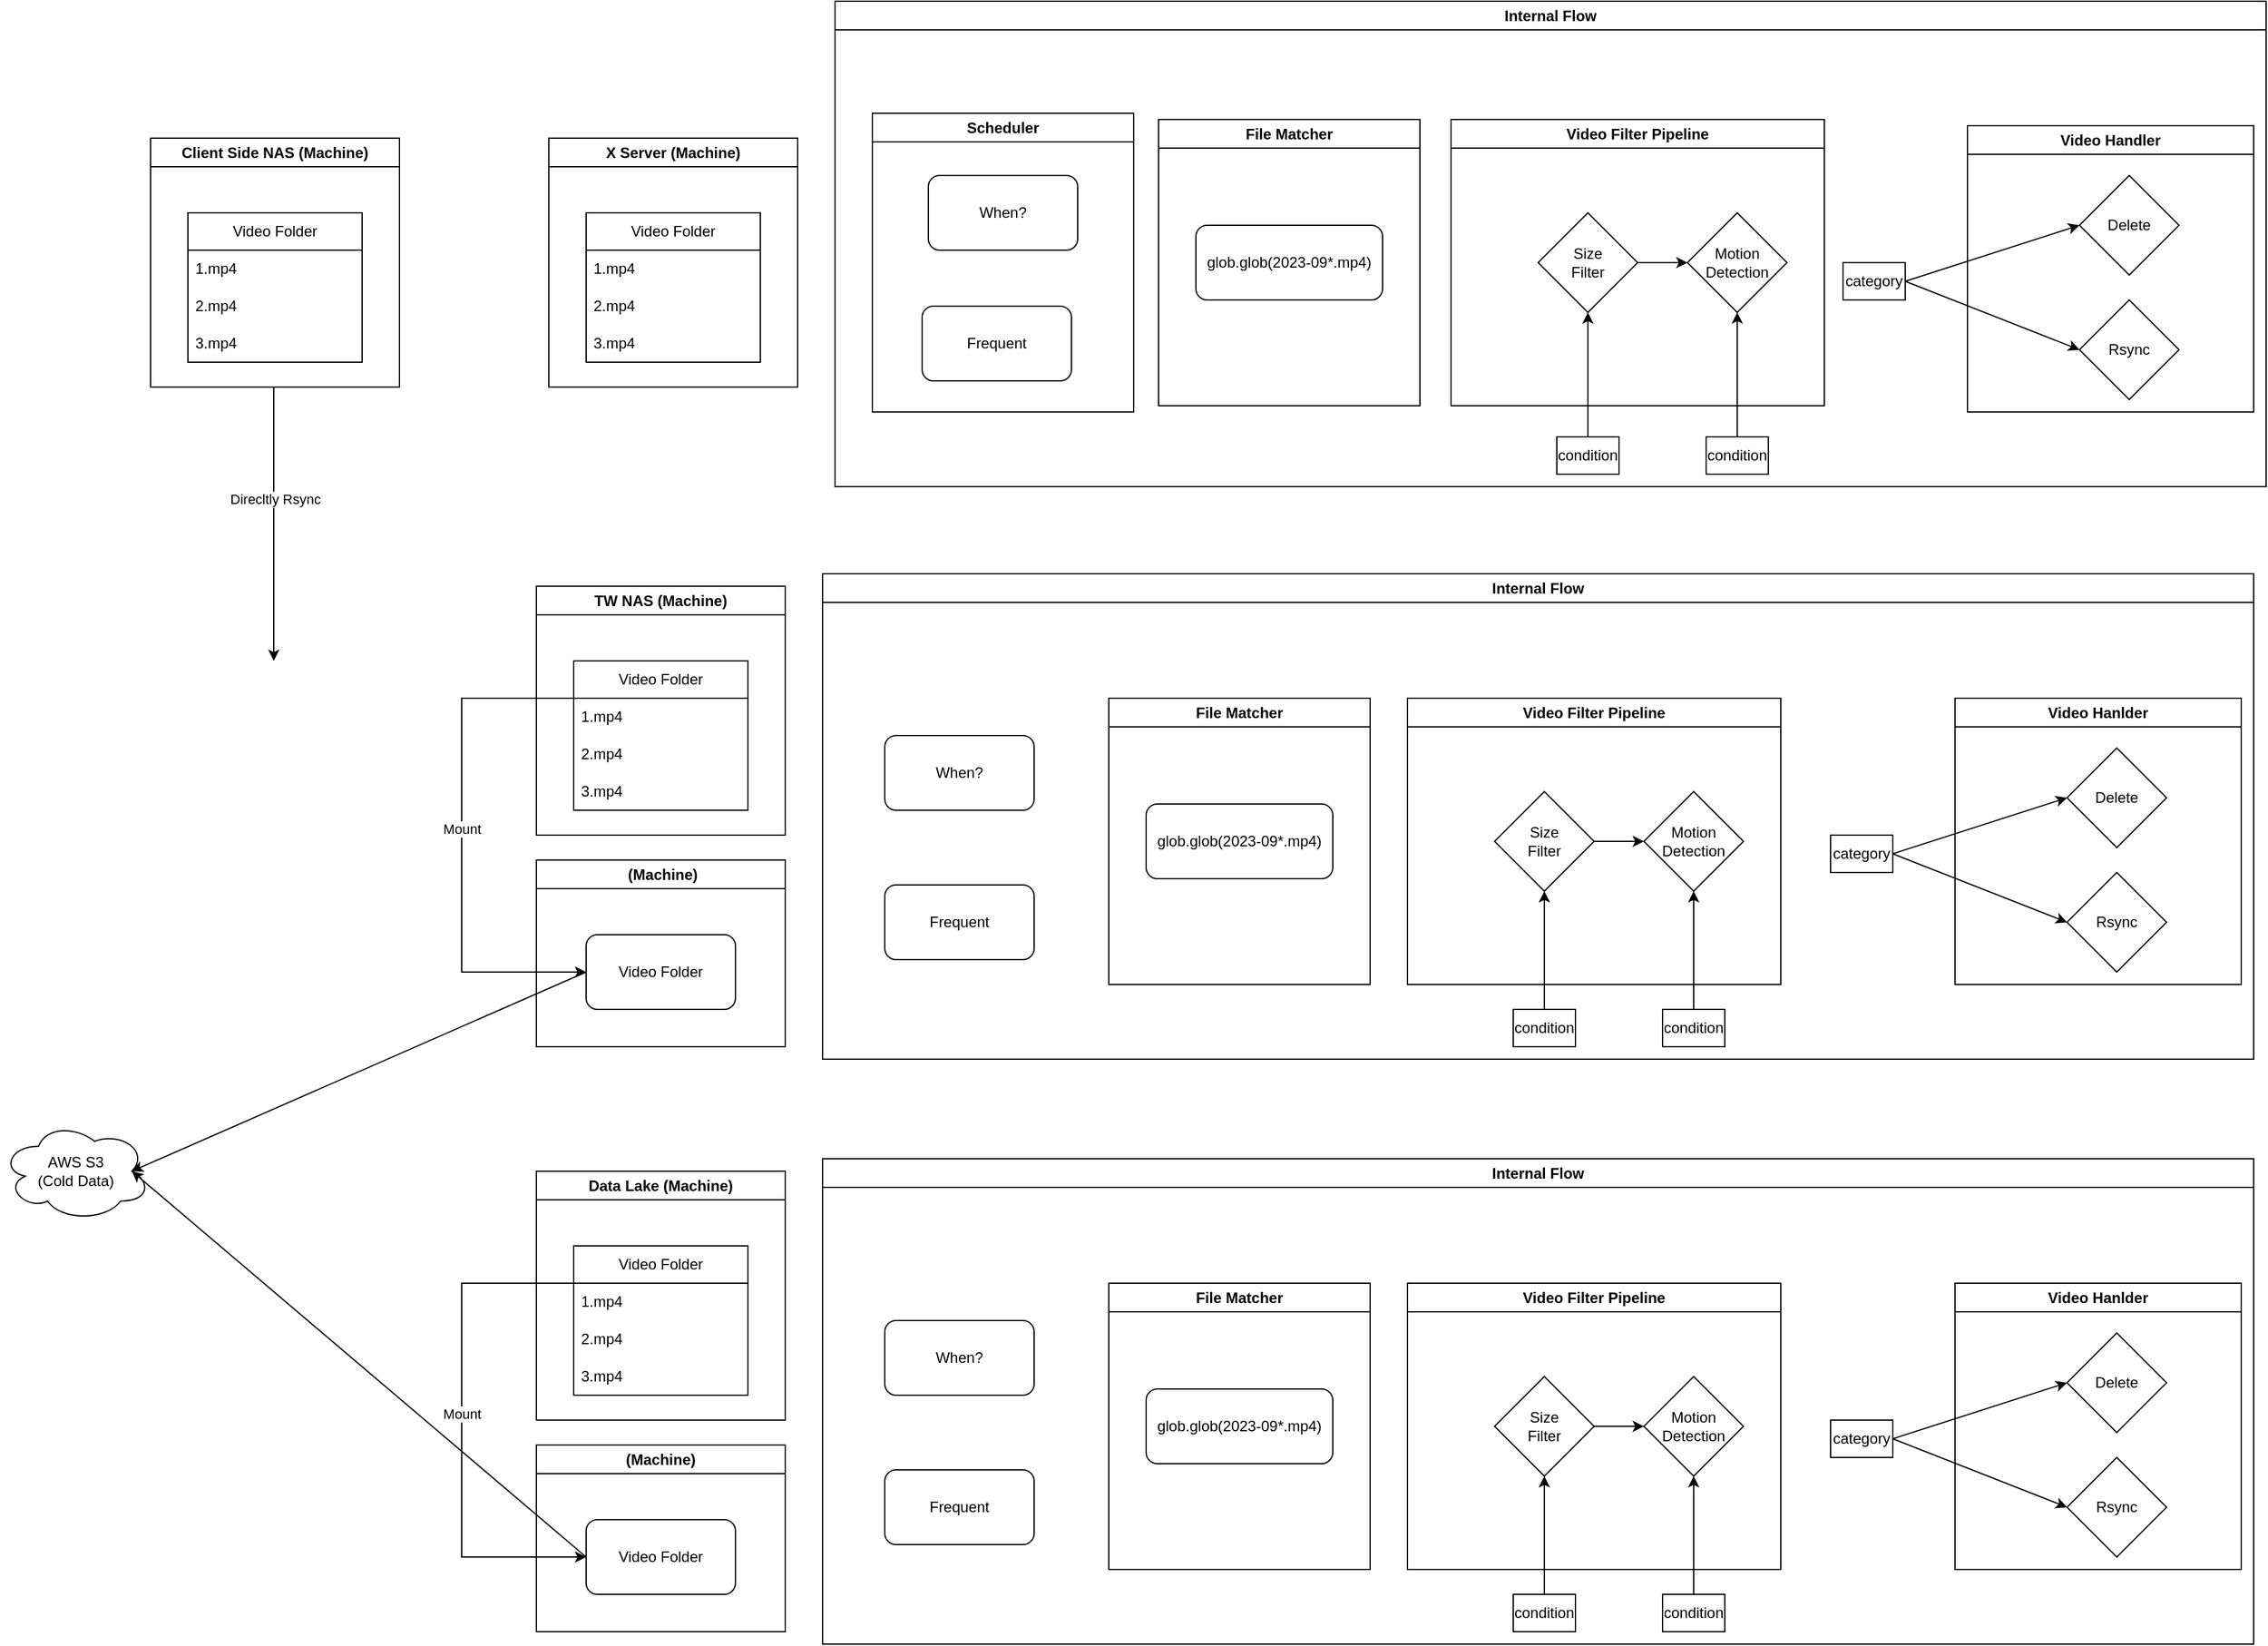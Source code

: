 <mxfile version="21.7.5" type="github">
  <diagram name="Page-1" id="Lj5eDobAINOCekzyXfLq">
    <mxGraphModel dx="2885" dy="1117" grid="1" gridSize="10" guides="1" tooltips="1" connect="1" arrows="1" fold="1" page="1" pageScale="1" pageWidth="850" pageHeight="1100" math="0" shadow="0">
      <root>
        <mxCell id="0" />
        <mxCell id="1" parent="0" />
        <mxCell id="y1gU6epdjxo3scdV93dv-2" value="X Server (Machine)" style="swimlane;whiteSpace=wrap;html=1;" parent="1" vertex="1">
          <mxGeometry x="-300" y="660" width="200" height="200" as="geometry" />
        </mxCell>
        <mxCell id="y1gU6epdjxo3scdV93dv-4" value="Video Folder" style="swimlane;fontStyle=0;childLayout=stackLayout;horizontal=1;startSize=30;horizontalStack=0;resizeParent=1;resizeParentMax=0;resizeLast=0;collapsible=1;marginBottom=0;whiteSpace=wrap;html=1;" parent="y1gU6epdjxo3scdV93dv-2" vertex="1">
          <mxGeometry x="30" y="60" width="140" height="120" as="geometry" />
        </mxCell>
        <mxCell id="y1gU6epdjxo3scdV93dv-5" value="1.mp4" style="text;strokeColor=none;fillColor=none;align=left;verticalAlign=middle;spacingLeft=4;spacingRight=4;overflow=hidden;points=[[0,0.5],[1,0.5]];portConstraint=eastwest;rotatable=0;whiteSpace=wrap;html=1;" parent="y1gU6epdjxo3scdV93dv-4" vertex="1">
          <mxGeometry y="30" width="140" height="30" as="geometry" />
        </mxCell>
        <mxCell id="y1gU6epdjxo3scdV93dv-6" value="2.mp4" style="text;strokeColor=none;fillColor=none;align=left;verticalAlign=middle;spacingLeft=4;spacingRight=4;overflow=hidden;points=[[0,0.5],[1,0.5]];portConstraint=eastwest;rotatable=0;whiteSpace=wrap;html=1;" parent="y1gU6epdjxo3scdV93dv-4" vertex="1">
          <mxGeometry y="60" width="140" height="30" as="geometry" />
        </mxCell>
        <mxCell id="y1gU6epdjxo3scdV93dv-7" value="3.mp4" style="text;strokeColor=none;fillColor=none;align=left;verticalAlign=middle;spacingLeft=4;spacingRight=4;overflow=hidden;points=[[0,0.5],[1,0.5]];portConstraint=eastwest;rotatable=0;whiteSpace=wrap;html=1;" parent="y1gU6epdjxo3scdV93dv-4" vertex="1">
          <mxGeometry y="90" width="140" height="30" as="geometry" />
        </mxCell>
        <mxCell id="y1gU6epdjxo3scdV93dv-22" value="TW NAS (Machine)" style="swimlane;whiteSpace=wrap;html=1;startSize=23;" parent="1" vertex="1">
          <mxGeometry x="-310" y="1020" width="200" height="200" as="geometry" />
        </mxCell>
        <mxCell id="y1gU6epdjxo3scdV93dv-23" value="Video Folder" style="swimlane;fontStyle=0;childLayout=stackLayout;horizontal=1;startSize=30;horizontalStack=0;resizeParent=1;resizeParentMax=0;resizeLast=0;collapsible=1;marginBottom=0;whiteSpace=wrap;html=1;" parent="y1gU6epdjxo3scdV93dv-22" vertex="1">
          <mxGeometry x="30" y="60" width="140" height="120" as="geometry" />
        </mxCell>
        <mxCell id="y1gU6epdjxo3scdV93dv-24" value="1.mp4" style="text;strokeColor=none;fillColor=none;align=left;verticalAlign=middle;spacingLeft=4;spacingRight=4;overflow=hidden;points=[[0,0.5],[1,0.5]];portConstraint=eastwest;rotatable=0;whiteSpace=wrap;html=1;" parent="y1gU6epdjxo3scdV93dv-23" vertex="1">
          <mxGeometry y="30" width="140" height="30" as="geometry" />
        </mxCell>
        <mxCell id="y1gU6epdjxo3scdV93dv-25" value="2.mp4" style="text;strokeColor=none;fillColor=none;align=left;verticalAlign=middle;spacingLeft=4;spacingRight=4;overflow=hidden;points=[[0,0.5],[1,0.5]];portConstraint=eastwest;rotatable=0;whiteSpace=wrap;html=1;" parent="y1gU6epdjxo3scdV93dv-23" vertex="1">
          <mxGeometry y="60" width="140" height="30" as="geometry" />
        </mxCell>
        <mxCell id="y1gU6epdjxo3scdV93dv-26" value="3.mp4" style="text;strokeColor=none;fillColor=none;align=left;verticalAlign=middle;spacingLeft=4;spacingRight=4;overflow=hidden;points=[[0,0.5],[1,0.5]];portConstraint=eastwest;rotatable=0;whiteSpace=wrap;html=1;" parent="y1gU6epdjxo3scdV93dv-23" vertex="1">
          <mxGeometry y="90" width="140" height="30" as="geometry" />
        </mxCell>
        <mxCell id="y1gU6epdjxo3scdV93dv-71" value="Internal Flow" style="swimlane;whiteSpace=wrap;html=1;" parent="1" vertex="1">
          <mxGeometry x="-70" y="550" width="1150" height="390" as="geometry" />
        </mxCell>
        <mxCell id="y1gU6epdjxo3scdV93dv-59" value="Video Handler" style="swimlane;whiteSpace=wrap;html=1;" parent="y1gU6epdjxo3scdV93dv-71" vertex="1">
          <mxGeometry x="910" y="100" width="230" height="230" as="geometry" />
        </mxCell>
        <mxCell id="y1gU6epdjxo3scdV93dv-60" value="Delete" style="rhombus;whiteSpace=wrap;html=1;" parent="y1gU6epdjxo3scdV93dv-59" vertex="1">
          <mxGeometry x="90" y="40" width="80" height="80" as="geometry" />
        </mxCell>
        <mxCell id="y1gU6epdjxo3scdV93dv-63" value="Rsync" style="rhombus;whiteSpace=wrap;html=1;" parent="y1gU6epdjxo3scdV93dv-59" vertex="1">
          <mxGeometry x="90" y="140" width="80" height="80" as="geometry" />
        </mxCell>
        <mxCell id="y1gU6epdjxo3scdV93dv-67" value="category" style="rounded=0;whiteSpace=wrap;html=1;" parent="y1gU6epdjxo3scdV93dv-71" vertex="1">
          <mxGeometry x="810" y="210" width="50" height="30" as="geometry" />
        </mxCell>
        <mxCell id="y1gU6epdjxo3scdV93dv-68" value="" style="endArrow=classic;html=1;rounded=0;exitX=1;exitY=0.5;exitDx=0;exitDy=0;entryX=0;entryY=0.5;entryDx=0;entryDy=0;" parent="y1gU6epdjxo3scdV93dv-71" source="y1gU6epdjxo3scdV93dv-67" target="y1gU6epdjxo3scdV93dv-60" edge="1">
          <mxGeometry width="50" height="50" relative="1" as="geometry">
            <mxPoint x="530" y="300" as="sourcePoint" />
            <mxPoint x="580" y="250" as="targetPoint" />
          </mxGeometry>
        </mxCell>
        <mxCell id="y1gU6epdjxo3scdV93dv-69" value="" style="endArrow=classic;html=1;rounded=0;exitX=1;exitY=0.5;exitDx=0;exitDy=0;entryX=0;entryY=0.5;entryDx=0;entryDy=0;" parent="y1gU6epdjxo3scdV93dv-71" source="y1gU6epdjxo3scdV93dv-67" target="y1gU6epdjxo3scdV93dv-63" edge="1">
          <mxGeometry width="50" height="50" relative="1" as="geometry">
            <mxPoint x="530" y="300" as="sourcePoint" />
            <mxPoint x="580" y="250" as="targetPoint" />
          </mxGeometry>
        </mxCell>
        <mxCell id="y1gU6epdjxo3scdV93dv-49" value="Video Filter Pipeline" style="swimlane;whiteSpace=wrap;html=1;" parent="y1gU6epdjxo3scdV93dv-71" vertex="1">
          <mxGeometry x="495" y="95" width="300" height="230" as="geometry" />
        </mxCell>
        <mxCell id="y1gU6epdjxo3scdV93dv-51" value="Size&lt;br&gt;Filter" style="rhombus;whiteSpace=wrap;html=1;" parent="y1gU6epdjxo3scdV93dv-49" vertex="1">
          <mxGeometry x="70" y="75" width="80" height="80" as="geometry" />
        </mxCell>
        <mxCell id="y1gU6epdjxo3scdV93dv-54" value="Motion Detection" style="rhombus;whiteSpace=wrap;html=1;" parent="y1gU6epdjxo3scdV93dv-49" vertex="1">
          <mxGeometry x="190" y="75" width="80" height="80" as="geometry" />
        </mxCell>
        <mxCell id="y1gU6epdjxo3scdV93dv-55" value="" style="endArrow=classic;html=1;rounded=0;exitX=1;exitY=0.5;exitDx=0;exitDy=0;entryX=0;entryY=0.5;entryDx=0;entryDy=0;" parent="y1gU6epdjxo3scdV93dv-49" source="y1gU6epdjxo3scdV93dv-51" target="y1gU6epdjxo3scdV93dv-54" edge="1">
          <mxGeometry width="50" height="50" relative="1" as="geometry">
            <mxPoint x="110" y="240" as="sourcePoint" />
            <mxPoint x="160" y="190" as="targetPoint" />
          </mxGeometry>
        </mxCell>
        <mxCell id="y1gU6epdjxo3scdV93dv-56" value="condition" style="rounded=0;whiteSpace=wrap;html=1;" parent="y1gU6epdjxo3scdV93dv-71" vertex="1">
          <mxGeometry x="700" y="350" width="50" height="30" as="geometry" />
        </mxCell>
        <mxCell id="y1gU6epdjxo3scdV93dv-57" value="" style="endArrow=classic;html=1;rounded=0;exitX=0.5;exitY=0;exitDx=0;exitDy=0;entryX=0.5;entryY=1;entryDx=0;entryDy=0;" parent="y1gU6epdjxo3scdV93dv-71" source="y1gU6epdjxo3scdV93dv-56" target="y1gU6epdjxo3scdV93dv-54" edge="1">
          <mxGeometry width="50" height="50" relative="1" as="geometry">
            <mxPoint x="480" y="340" as="sourcePoint" />
            <mxPoint x="530" y="290" as="targetPoint" />
          </mxGeometry>
        </mxCell>
        <mxCell id="y1gU6epdjxo3scdV93dv-52" value="condition" style="rounded=0;whiteSpace=wrap;html=1;" parent="y1gU6epdjxo3scdV93dv-71" vertex="1">
          <mxGeometry x="580" y="350" width="50" height="30" as="geometry" />
        </mxCell>
        <mxCell id="y1gU6epdjxo3scdV93dv-53" value="" style="endArrow=classic;html=1;rounded=0;exitX=0.5;exitY=0;exitDx=0;exitDy=0;entryX=0.5;entryY=1;entryDx=0;entryDy=0;" parent="y1gU6epdjxo3scdV93dv-71" source="y1gU6epdjxo3scdV93dv-52" target="y1gU6epdjxo3scdV93dv-51" edge="1">
          <mxGeometry width="50" height="50" relative="1" as="geometry">
            <mxPoint x="480" y="340" as="sourcePoint" />
            <mxPoint x="530" y="290" as="targetPoint" />
          </mxGeometry>
        </mxCell>
        <mxCell id="y1gU6epdjxo3scdV93dv-18" value="File Matcher" style="swimlane;whiteSpace=wrap;html=1;" parent="y1gU6epdjxo3scdV93dv-71" vertex="1">
          <mxGeometry x="260" y="95" width="210" height="230" as="geometry" />
        </mxCell>
        <mxCell id="y1gU6epdjxo3scdV93dv-58" value="glob.glob(2023-09*.mp4)" style="rounded=1;whiteSpace=wrap;html=1;" parent="y1gU6epdjxo3scdV93dv-18" vertex="1">
          <mxGeometry x="30" y="85" width="150" height="60" as="geometry" />
        </mxCell>
        <mxCell id="y1gU6epdjxo3scdV93dv-151" value="Scheduler" style="swimlane;whiteSpace=wrap;html=1;" parent="y1gU6epdjxo3scdV93dv-71" vertex="1">
          <mxGeometry x="30" y="90" width="210" height="240" as="geometry" />
        </mxCell>
        <mxCell id="y1gU6epdjxo3scdV93dv-19" value="When?" style="rounded=1;whiteSpace=wrap;html=1;" parent="y1gU6epdjxo3scdV93dv-151" vertex="1">
          <mxGeometry x="45" y="50" width="120" height="60" as="geometry" />
        </mxCell>
        <mxCell id="y1gU6epdjxo3scdV93dv-21" value="Frequent" style="rounded=1;whiteSpace=wrap;html=1;" parent="y1gU6epdjxo3scdV93dv-151" vertex="1">
          <mxGeometry x="40" y="155" width="120" height="60" as="geometry" />
        </mxCell>
        <mxCell id="y1gU6epdjxo3scdV93dv-73" value="Internal Flow" style="swimlane;whiteSpace=wrap;html=1;" parent="1" vertex="1">
          <mxGeometry x="-80" y="1010" width="1150" height="390" as="geometry" />
        </mxCell>
        <mxCell id="y1gU6epdjxo3scdV93dv-74" value="Video Hanlder" style="swimlane;whiteSpace=wrap;html=1;" parent="y1gU6epdjxo3scdV93dv-73" vertex="1">
          <mxGeometry x="910" y="100" width="230" height="230" as="geometry" />
        </mxCell>
        <mxCell id="y1gU6epdjxo3scdV93dv-75" value="Delete" style="rhombus;whiteSpace=wrap;html=1;" parent="y1gU6epdjxo3scdV93dv-74" vertex="1">
          <mxGeometry x="90" y="40" width="80" height="80" as="geometry" />
        </mxCell>
        <mxCell id="y1gU6epdjxo3scdV93dv-76" value="Rsync" style="rhombus;whiteSpace=wrap;html=1;" parent="y1gU6epdjxo3scdV93dv-74" vertex="1">
          <mxGeometry x="90" y="140" width="80" height="80" as="geometry" />
        </mxCell>
        <mxCell id="y1gU6epdjxo3scdV93dv-77" value="category" style="rounded=0;whiteSpace=wrap;html=1;" parent="y1gU6epdjxo3scdV93dv-73" vertex="1">
          <mxGeometry x="810" y="210" width="50" height="30" as="geometry" />
        </mxCell>
        <mxCell id="y1gU6epdjxo3scdV93dv-78" value="" style="endArrow=classic;html=1;rounded=0;exitX=1;exitY=0.5;exitDx=0;exitDy=0;entryX=0;entryY=0.5;entryDx=0;entryDy=0;" parent="y1gU6epdjxo3scdV93dv-73" source="y1gU6epdjxo3scdV93dv-77" target="y1gU6epdjxo3scdV93dv-75" edge="1">
          <mxGeometry width="50" height="50" relative="1" as="geometry">
            <mxPoint x="530" y="300" as="sourcePoint" />
            <mxPoint x="580" y="250" as="targetPoint" />
          </mxGeometry>
        </mxCell>
        <mxCell id="y1gU6epdjxo3scdV93dv-79" value="" style="endArrow=classic;html=1;rounded=0;exitX=1;exitY=0.5;exitDx=0;exitDy=0;entryX=0;entryY=0.5;entryDx=0;entryDy=0;" parent="y1gU6epdjxo3scdV93dv-73" source="y1gU6epdjxo3scdV93dv-77" target="y1gU6epdjxo3scdV93dv-76" edge="1">
          <mxGeometry width="50" height="50" relative="1" as="geometry">
            <mxPoint x="530" y="300" as="sourcePoint" />
            <mxPoint x="580" y="250" as="targetPoint" />
          </mxGeometry>
        </mxCell>
        <mxCell id="y1gU6epdjxo3scdV93dv-80" value="Video Filter Pipeline" style="swimlane;whiteSpace=wrap;html=1;" parent="y1gU6epdjxo3scdV93dv-73" vertex="1">
          <mxGeometry x="470" y="100" width="300" height="230" as="geometry" />
        </mxCell>
        <mxCell id="y1gU6epdjxo3scdV93dv-81" value="Size&lt;br&gt;Filter" style="rhombus;whiteSpace=wrap;html=1;" parent="y1gU6epdjxo3scdV93dv-80" vertex="1">
          <mxGeometry x="70" y="75" width="80" height="80" as="geometry" />
        </mxCell>
        <mxCell id="y1gU6epdjxo3scdV93dv-82" value="Motion Detection" style="rhombus;whiteSpace=wrap;html=1;" parent="y1gU6epdjxo3scdV93dv-80" vertex="1">
          <mxGeometry x="190" y="75" width="80" height="80" as="geometry" />
        </mxCell>
        <mxCell id="y1gU6epdjxo3scdV93dv-83" value="" style="endArrow=classic;html=1;rounded=0;exitX=1;exitY=0.5;exitDx=0;exitDy=0;entryX=0;entryY=0.5;entryDx=0;entryDy=0;" parent="y1gU6epdjxo3scdV93dv-80" source="y1gU6epdjxo3scdV93dv-81" target="y1gU6epdjxo3scdV93dv-82" edge="1">
          <mxGeometry width="50" height="50" relative="1" as="geometry">
            <mxPoint x="110" y="240" as="sourcePoint" />
            <mxPoint x="160" y="190" as="targetPoint" />
          </mxGeometry>
        </mxCell>
        <mxCell id="y1gU6epdjxo3scdV93dv-84" value="condition" style="rounded=0;whiteSpace=wrap;html=1;" parent="y1gU6epdjxo3scdV93dv-73" vertex="1">
          <mxGeometry x="675" y="350" width="50" height="30" as="geometry" />
        </mxCell>
        <mxCell id="y1gU6epdjxo3scdV93dv-85" value="" style="endArrow=classic;html=1;rounded=0;exitX=0.5;exitY=0;exitDx=0;exitDy=0;entryX=0.5;entryY=1;entryDx=0;entryDy=0;" parent="y1gU6epdjxo3scdV93dv-73" source="y1gU6epdjxo3scdV93dv-84" target="y1gU6epdjxo3scdV93dv-82" edge="1">
          <mxGeometry width="50" height="50" relative="1" as="geometry">
            <mxPoint x="480" y="340" as="sourcePoint" />
            <mxPoint x="530" y="290" as="targetPoint" />
          </mxGeometry>
        </mxCell>
        <mxCell id="y1gU6epdjxo3scdV93dv-86" value="condition" style="rounded=0;whiteSpace=wrap;html=1;" parent="y1gU6epdjxo3scdV93dv-73" vertex="1">
          <mxGeometry x="555" y="350" width="50" height="30" as="geometry" />
        </mxCell>
        <mxCell id="y1gU6epdjxo3scdV93dv-87" value="" style="endArrow=classic;html=1;rounded=0;exitX=0.5;exitY=0;exitDx=0;exitDy=0;entryX=0.5;entryY=1;entryDx=0;entryDy=0;" parent="y1gU6epdjxo3scdV93dv-73" source="y1gU6epdjxo3scdV93dv-86" target="y1gU6epdjxo3scdV93dv-81" edge="1">
          <mxGeometry width="50" height="50" relative="1" as="geometry">
            <mxPoint x="480" y="340" as="sourcePoint" />
            <mxPoint x="530" y="290" as="targetPoint" />
          </mxGeometry>
        </mxCell>
        <mxCell id="y1gU6epdjxo3scdV93dv-88" value="File Matcher" style="swimlane;whiteSpace=wrap;html=1;" parent="y1gU6epdjxo3scdV93dv-73" vertex="1">
          <mxGeometry x="230" y="100" width="210" height="230" as="geometry" />
        </mxCell>
        <mxCell id="y1gU6epdjxo3scdV93dv-89" value="glob.glob(2023-09*.mp4)" style="rounded=1;whiteSpace=wrap;html=1;" parent="y1gU6epdjxo3scdV93dv-88" vertex="1">
          <mxGeometry x="30" y="85" width="150" height="60" as="geometry" />
        </mxCell>
        <mxCell id="y1gU6epdjxo3scdV93dv-90" value="Frequent" style="rounded=1;whiteSpace=wrap;html=1;" parent="y1gU6epdjxo3scdV93dv-73" vertex="1">
          <mxGeometry x="50" y="250" width="120" height="60" as="geometry" />
        </mxCell>
        <mxCell id="y1gU6epdjxo3scdV93dv-91" value="When?" style="rounded=1;whiteSpace=wrap;html=1;" parent="y1gU6epdjxo3scdV93dv-73" vertex="1">
          <mxGeometry x="50" y="130" width="120" height="60" as="geometry" />
        </mxCell>
        <mxCell id="y1gU6epdjxo3scdV93dv-92" value="&amp;nbsp;(Machine)" style="swimlane;whiteSpace=wrap;html=1;startSize=23;" parent="1" vertex="1">
          <mxGeometry x="-310" y="1240" width="200" height="150" as="geometry" />
        </mxCell>
        <mxCell id="y1gU6epdjxo3scdV93dv-97" value="Video Folder" style="rounded=1;whiteSpace=wrap;html=1;" parent="y1gU6epdjxo3scdV93dv-92" vertex="1">
          <mxGeometry x="40" y="60" width="120" height="60" as="geometry" />
        </mxCell>
        <mxCell id="y1gU6epdjxo3scdV93dv-98" value="" style="endArrow=classic;html=1;rounded=0;exitX=0;exitY=0.25;exitDx=0;exitDy=0;entryX=0;entryY=0.5;entryDx=0;entryDy=0;" parent="1" source="y1gU6epdjxo3scdV93dv-23" target="y1gU6epdjxo3scdV93dv-97" edge="1">
          <mxGeometry width="50" height="50" relative="1" as="geometry">
            <mxPoint x="-30" y="1170" as="sourcePoint" />
            <mxPoint x="-642.667" y="1180" as="targetPoint" />
            <Array as="points">
              <mxPoint x="-370" y="1110" />
              <mxPoint x="-370" y="1330" />
            </Array>
          </mxGeometry>
        </mxCell>
        <mxCell id="y1gU6epdjxo3scdV93dv-99" value="Mount" style="edgeLabel;html=1;align=center;verticalAlign=middle;resizable=0;points=[];" parent="y1gU6epdjxo3scdV93dv-98" vertex="1" connectable="0">
          <mxGeometry x="-0.035" y="-4" relative="1" as="geometry">
            <mxPoint x="4" y="-3" as="offset" />
          </mxGeometry>
        </mxCell>
        <mxCell id="y1gU6epdjxo3scdV93dv-114" value="Data Lake (Machine)" style="swimlane;whiteSpace=wrap;html=1;startSize=23;" parent="1" vertex="1">
          <mxGeometry x="-310" y="1490" width="200" height="200" as="geometry" />
        </mxCell>
        <mxCell id="y1gU6epdjxo3scdV93dv-115" value="Video Folder" style="swimlane;fontStyle=0;childLayout=stackLayout;horizontal=1;startSize=30;horizontalStack=0;resizeParent=1;resizeParentMax=0;resizeLast=0;collapsible=1;marginBottom=0;whiteSpace=wrap;html=1;" parent="y1gU6epdjxo3scdV93dv-114" vertex="1">
          <mxGeometry x="30" y="60" width="140" height="120" as="geometry" />
        </mxCell>
        <mxCell id="y1gU6epdjxo3scdV93dv-116" value="1.mp4" style="text;strokeColor=none;fillColor=none;align=left;verticalAlign=middle;spacingLeft=4;spacingRight=4;overflow=hidden;points=[[0,0.5],[1,0.5]];portConstraint=eastwest;rotatable=0;whiteSpace=wrap;html=1;" parent="y1gU6epdjxo3scdV93dv-115" vertex="1">
          <mxGeometry y="30" width="140" height="30" as="geometry" />
        </mxCell>
        <mxCell id="y1gU6epdjxo3scdV93dv-117" value="2.mp4" style="text;strokeColor=none;fillColor=none;align=left;verticalAlign=middle;spacingLeft=4;spacingRight=4;overflow=hidden;points=[[0,0.5],[1,0.5]];portConstraint=eastwest;rotatable=0;whiteSpace=wrap;html=1;" parent="y1gU6epdjxo3scdV93dv-115" vertex="1">
          <mxGeometry y="60" width="140" height="30" as="geometry" />
        </mxCell>
        <mxCell id="y1gU6epdjxo3scdV93dv-118" value="3.mp4" style="text;strokeColor=none;fillColor=none;align=left;verticalAlign=middle;spacingLeft=4;spacingRight=4;overflow=hidden;points=[[0,0.5],[1,0.5]];portConstraint=eastwest;rotatable=0;whiteSpace=wrap;html=1;" parent="y1gU6epdjxo3scdV93dv-115" vertex="1">
          <mxGeometry y="90" width="140" height="30" as="geometry" />
        </mxCell>
        <mxCell id="y1gU6epdjxo3scdV93dv-119" value="Internal Flow" style="swimlane;whiteSpace=wrap;html=1;" parent="1" vertex="1">
          <mxGeometry x="-80" y="1480" width="1150" height="390" as="geometry" />
        </mxCell>
        <mxCell id="y1gU6epdjxo3scdV93dv-120" value="Video Hanlder" style="swimlane;whiteSpace=wrap;html=1;" parent="y1gU6epdjxo3scdV93dv-119" vertex="1">
          <mxGeometry x="910" y="100" width="230" height="230" as="geometry" />
        </mxCell>
        <mxCell id="y1gU6epdjxo3scdV93dv-121" value="Delete" style="rhombus;whiteSpace=wrap;html=1;" parent="y1gU6epdjxo3scdV93dv-120" vertex="1">
          <mxGeometry x="90" y="40" width="80" height="80" as="geometry" />
        </mxCell>
        <mxCell id="y1gU6epdjxo3scdV93dv-122" value="Rsync" style="rhombus;whiteSpace=wrap;html=1;" parent="y1gU6epdjxo3scdV93dv-120" vertex="1">
          <mxGeometry x="90" y="140" width="80" height="80" as="geometry" />
        </mxCell>
        <mxCell id="y1gU6epdjxo3scdV93dv-123" value="category" style="rounded=0;whiteSpace=wrap;html=1;" parent="y1gU6epdjxo3scdV93dv-119" vertex="1">
          <mxGeometry x="810" y="210" width="50" height="30" as="geometry" />
        </mxCell>
        <mxCell id="y1gU6epdjxo3scdV93dv-124" value="" style="endArrow=classic;html=1;rounded=0;exitX=1;exitY=0.5;exitDx=0;exitDy=0;entryX=0;entryY=0.5;entryDx=0;entryDy=0;" parent="y1gU6epdjxo3scdV93dv-119" source="y1gU6epdjxo3scdV93dv-123" target="y1gU6epdjxo3scdV93dv-121" edge="1">
          <mxGeometry width="50" height="50" relative="1" as="geometry">
            <mxPoint x="530" y="300" as="sourcePoint" />
            <mxPoint x="580" y="250" as="targetPoint" />
          </mxGeometry>
        </mxCell>
        <mxCell id="y1gU6epdjxo3scdV93dv-125" value="" style="endArrow=classic;html=1;rounded=0;exitX=1;exitY=0.5;exitDx=0;exitDy=0;entryX=0;entryY=0.5;entryDx=0;entryDy=0;" parent="y1gU6epdjxo3scdV93dv-119" source="y1gU6epdjxo3scdV93dv-123" target="y1gU6epdjxo3scdV93dv-122" edge="1">
          <mxGeometry width="50" height="50" relative="1" as="geometry">
            <mxPoint x="530" y="300" as="sourcePoint" />
            <mxPoint x="580" y="250" as="targetPoint" />
          </mxGeometry>
        </mxCell>
        <mxCell id="y1gU6epdjxo3scdV93dv-126" value="Video Filter Pipeline" style="swimlane;whiteSpace=wrap;html=1;" parent="y1gU6epdjxo3scdV93dv-119" vertex="1">
          <mxGeometry x="470" y="100" width="300" height="230" as="geometry" />
        </mxCell>
        <mxCell id="y1gU6epdjxo3scdV93dv-127" value="Size&lt;br&gt;Filter" style="rhombus;whiteSpace=wrap;html=1;" parent="y1gU6epdjxo3scdV93dv-126" vertex="1">
          <mxGeometry x="70" y="75" width="80" height="80" as="geometry" />
        </mxCell>
        <mxCell id="y1gU6epdjxo3scdV93dv-128" value="Motion Detection" style="rhombus;whiteSpace=wrap;html=1;" parent="y1gU6epdjxo3scdV93dv-126" vertex="1">
          <mxGeometry x="190" y="75" width="80" height="80" as="geometry" />
        </mxCell>
        <mxCell id="y1gU6epdjxo3scdV93dv-129" value="" style="endArrow=classic;html=1;rounded=0;exitX=1;exitY=0.5;exitDx=0;exitDy=0;entryX=0;entryY=0.5;entryDx=0;entryDy=0;" parent="y1gU6epdjxo3scdV93dv-126" source="y1gU6epdjxo3scdV93dv-127" target="y1gU6epdjxo3scdV93dv-128" edge="1">
          <mxGeometry width="50" height="50" relative="1" as="geometry">
            <mxPoint x="110" y="240" as="sourcePoint" />
            <mxPoint x="160" y="190" as="targetPoint" />
          </mxGeometry>
        </mxCell>
        <mxCell id="y1gU6epdjxo3scdV93dv-130" value="condition" style="rounded=0;whiteSpace=wrap;html=1;" parent="y1gU6epdjxo3scdV93dv-119" vertex="1">
          <mxGeometry x="675" y="350" width="50" height="30" as="geometry" />
        </mxCell>
        <mxCell id="y1gU6epdjxo3scdV93dv-131" value="" style="endArrow=classic;html=1;rounded=0;exitX=0.5;exitY=0;exitDx=0;exitDy=0;entryX=0.5;entryY=1;entryDx=0;entryDy=0;" parent="y1gU6epdjxo3scdV93dv-119" source="y1gU6epdjxo3scdV93dv-130" target="y1gU6epdjxo3scdV93dv-128" edge="1">
          <mxGeometry width="50" height="50" relative="1" as="geometry">
            <mxPoint x="480" y="340" as="sourcePoint" />
            <mxPoint x="530" y="290" as="targetPoint" />
          </mxGeometry>
        </mxCell>
        <mxCell id="y1gU6epdjxo3scdV93dv-132" value="condition" style="rounded=0;whiteSpace=wrap;html=1;" parent="y1gU6epdjxo3scdV93dv-119" vertex="1">
          <mxGeometry x="555" y="350" width="50" height="30" as="geometry" />
        </mxCell>
        <mxCell id="y1gU6epdjxo3scdV93dv-133" value="" style="endArrow=classic;html=1;rounded=0;exitX=0.5;exitY=0;exitDx=0;exitDy=0;entryX=0.5;entryY=1;entryDx=0;entryDy=0;" parent="y1gU6epdjxo3scdV93dv-119" source="y1gU6epdjxo3scdV93dv-132" target="y1gU6epdjxo3scdV93dv-127" edge="1">
          <mxGeometry width="50" height="50" relative="1" as="geometry">
            <mxPoint x="480" y="340" as="sourcePoint" />
            <mxPoint x="530" y="290" as="targetPoint" />
          </mxGeometry>
        </mxCell>
        <mxCell id="y1gU6epdjxo3scdV93dv-134" value="File Matcher" style="swimlane;whiteSpace=wrap;html=1;" parent="y1gU6epdjxo3scdV93dv-119" vertex="1">
          <mxGeometry x="230" y="100" width="210" height="230" as="geometry" />
        </mxCell>
        <mxCell id="y1gU6epdjxo3scdV93dv-135" value="glob.glob(2023-09*.mp4)" style="rounded=1;whiteSpace=wrap;html=1;" parent="y1gU6epdjxo3scdV93dv-134" vertex="1">
          <mxGeometry x="30" y="85" width="150" height="60" as="geometry" />
        </mxCell>
        <mxCell id="y1gU6epdjxo3scdV93dv-136" value="Frequent" style="rounded=1;whiteSpace=wrap;html=1;" parent="y1gU6epdjxo3scdV93dv-119" vertex="1">
          <mxGeometry x="50" y="250" width="120" height="60" as="geometry" />
        </mxCell>
        <mxCell id="y1gU6epdjxo3scdV93dv-137" value="When?" style="rounded=1;whiteSpace=wrap;html=1;" parent="y1gU6epdjxo3scdV93dv-119" vertex="1">
          <mxGeometry x="50" y="130" width="120" height="60" as="geometry" />
        </mxCell>
        <mxCell id="y1gU6epdjxo3scdV93dv-138" value="(Machine)" style="swimlane;whiteSpace=wrap;html=1;startSize=23;" parent="1" vertex="1">
          <mxGeometry x="-310" y="1710" width="200" height="150" as="geometry" />
        </mxCell>
        <mxCell id="y1gU6epdjxo3scdV93dv-139" value="Video Folder" style="rounded=1;whiteSpace=wrap;html=1;" parent="y1gU6epdjxo3scdV93dv-138" vertex="1">
          <mxGeometry x="40" y="60" width="120" height="60" as="geometry" />
        </mxCell>
        <mxCell id="y1gU6epdjxo3scdV93dv-140" value="" style="endArrow=classic;html=1;rounded=0;exitX=0;exitY=0.25;exitDx=0;exitDy=0;entryX=0;entryY=0.5;entryDx=0;entryDy=0;" parent="1" source="y1gU6epdjxo3scdV93dv-115" target="y1gU6epdjxo3scdV93dv-139" edge="1">
          <mxGeometry width="50" height="50" relative="1" as="geometry">
            <mxPoint x="-30" y="1640" as="sourcePoint" />
            <mxPoint x="-642.667" y="1650" as="targetPoint" />
            <Array as="points">
              <mxPoint x="-370" y="1580" />
              <mxPoint x="-370" y="1800" />
            </Array>
          </mxGeometry>
        </mxCell>
        <mxCell id="y1gU6epdjxo3scdV93dv-141" value="Mount" style="edgeLabel;html=1;align=center;verticalAlign=middle;resizable=0;points=[];" parent="y1gU6epdjxo3scdV93dv-140" vertex="1" connectable="0">
          <mxGeometry x="-0.035" y="-4" relative="1" as="geometry">
            <mxPoint x="4" y="-3" as="offset" />
          </mxGeometry>
        </mxCell>
        <mxCell id="y1gU6epdjxo3scdV93dv-147" value="AWS S3&lt;br&gt;(Cold Data)" style="ellipse;shape=cloud;whiteSpace=wrap;html=1;" parent="1" vertex="1">
          <mxGeometry x="-740" y="1450" width="120" height="80" as="geometry" />
        </mxCell>
        <mxCell id="y1gU6epdjxo3scdV93dv-149" value="" style="endArrow=classic;html=1;rounded=0;exitX=0;exitY=0.5;exitDx=0;exitDy=0;entryX=0.875;entryY=0.5;entryDx=0;entryDy=0;entryPerimeter=0;" parent="1" source="y1gU6epdjxo3scdV93dv-97" target="y1gU6epdjxo3scdV93dv-147" edge="1">
          <mxGeometry width="50" height="50" relative="1" as="geometry">
            <mxPoint x="-90" y="1350" as="sourcePoint" />
            <mxPoint x="-40" y="1300" as="targetPoint" />
          </mxGeometry>
        </mxCell>
        <mxCell id="y1gU6epdjxo3scdV93dv-150" value="" style="endArrow=classic;html=1;rounded=0;exitX=0;exitY=0.5;exitDx=0;exitDy=0;entryX=0.875;entryY=0.5;entryDx=0;entryDy=0;entryPerimeter=0;" parent="1" source="y1gU6epdjxo3scdV93dv-139" target="y1gU6epdjxo3scdV93dv-147" edge="1">
          <mxGeometry width="50" height="50" relative="1" as="geometry">
            <mxPoint x="-90" y="1350" as="sourcePoint" />
            <mxPoint x="-40" y="1300" as="targetPoint" />
          </mxGeometry>
        </mxCell>
        <mxCell id="y1gU6epdjxo3scdV93dv-154" value="Client Side NAS (Machine)" style="swimlane;whiteSpace=wrap;html=1;startSize=23;" parent="1" vertex="1">
          <mxGeometry x="-620" y="660" width="200" height="200" as="geometry" />
        </mxCell>
        <mxCell id="y1gU6epdjxo3scdV93dv-155" value="Video Folder" style="swimlane;fontStyle=0;childLayout=stackLayout;horizontal=1;startSize=30;horizontalStack=0;resizeParent=1;resizeParentMax=0;resizeLast=0;collapsible=1;marginBottom=0;whiteSpace=wrap;html=1;" parent="y1gU6epdjxo3scdV93dv-154" vertex="1">
          <mxGeometry x="30" y="60" width="140" height="120" as="geometry" />
        </mxCell>
        <mxCell id="y1gU6epdjxo3scdV93dv-156" value="1.mp4" style="text;strokeColor=none;fillColor=none;align=left;verticalAlign=middle;spacingLeft=4;spacingRight=4;overflow=hidden;points=[[0,0.5],[1,0.5]];portConstraint=eastwest;rotatable=0;whiteSpace=wrap;html=1;" parent="y1gU6epdjxo3scdV93dv-155" vertex="1">
          <mxGeometry y="30" width="140" height="30" as="geometry" />
        </mxCell>
        <mxCell id="y1gU6epdjxo3scdV93dv-157" value="2.mp4" style="text;strokeColor=none;fillColor=none;align=left;verticalAlign=middle;spacingLeft=4;spacingRight=4;overflow=hidden;points=[[0,0.5],[1,0.5]];portConstraint=eastwest;rotatable=0;whiteSpace=wrap;html=1;" parent="y1gU6epdjxo3scdV93dv-155" vertex="1">
          <mxGeometry y="60" width="140" height="30" as="geometry" />
        </mxCell>
        <mxCell id="y1gU6epdjxo3scdV93dv-158" value="3.mp4" style="text;strokeColor=none;fillColor=none;align=left;verticalAlign=middle;spacingLeft=4;spacingRight=4;overflow=hidden;points=[[0,0.5],[1,0.5]];portConstraint=eastwest;rotatable=0;whiteSpace=wrap;html=1;" parent="y1gU6epdjxo3scdV93dv-155" vertex="1">
          <mxGeometry y="90" width="140" height="30" as="geometry" />
        </mxCell>
        <mxCell id="y1gU6epdjxo3scdV93dv-159" value="" style="endArrow=classic;html=1;rounded=0;exitX=0.5;exitY=1;exitDx=0;exitDy=0;" parent="1" edge="1">
          <mxGeometry width="50" height="50" relative="1" as="geometry">
            <mxPoint x="-521" y="860" as="sourcePoint" />
            <mxPoint x="-521" y="1080" as="targetPoint" />
            <Array as="points">
              <mxPoint x="-521" y="1080" />
            </Array>
          </mxGeometry>
        </mxCell>
        <mxCell id="y1gU6epdjxo3scdV93dv-160" value="Direcltly Rsync" style="edgeLabel;html=1;align=center;verticalAlign=middle;resizable=0;points=[];" parent="y1gU6epdjxo3scdV93dv-159" vertex="1" connectable="0">
          <mxGeometry x="-0.372" y="-4" relative="1" as="geometry">
            <mxPoint x="5" y="21" as="offset" />
          </mxGeometry>
        </mxCell>
      </root>
    </mxGraphModel>
  </diagram>
</mxfile>

